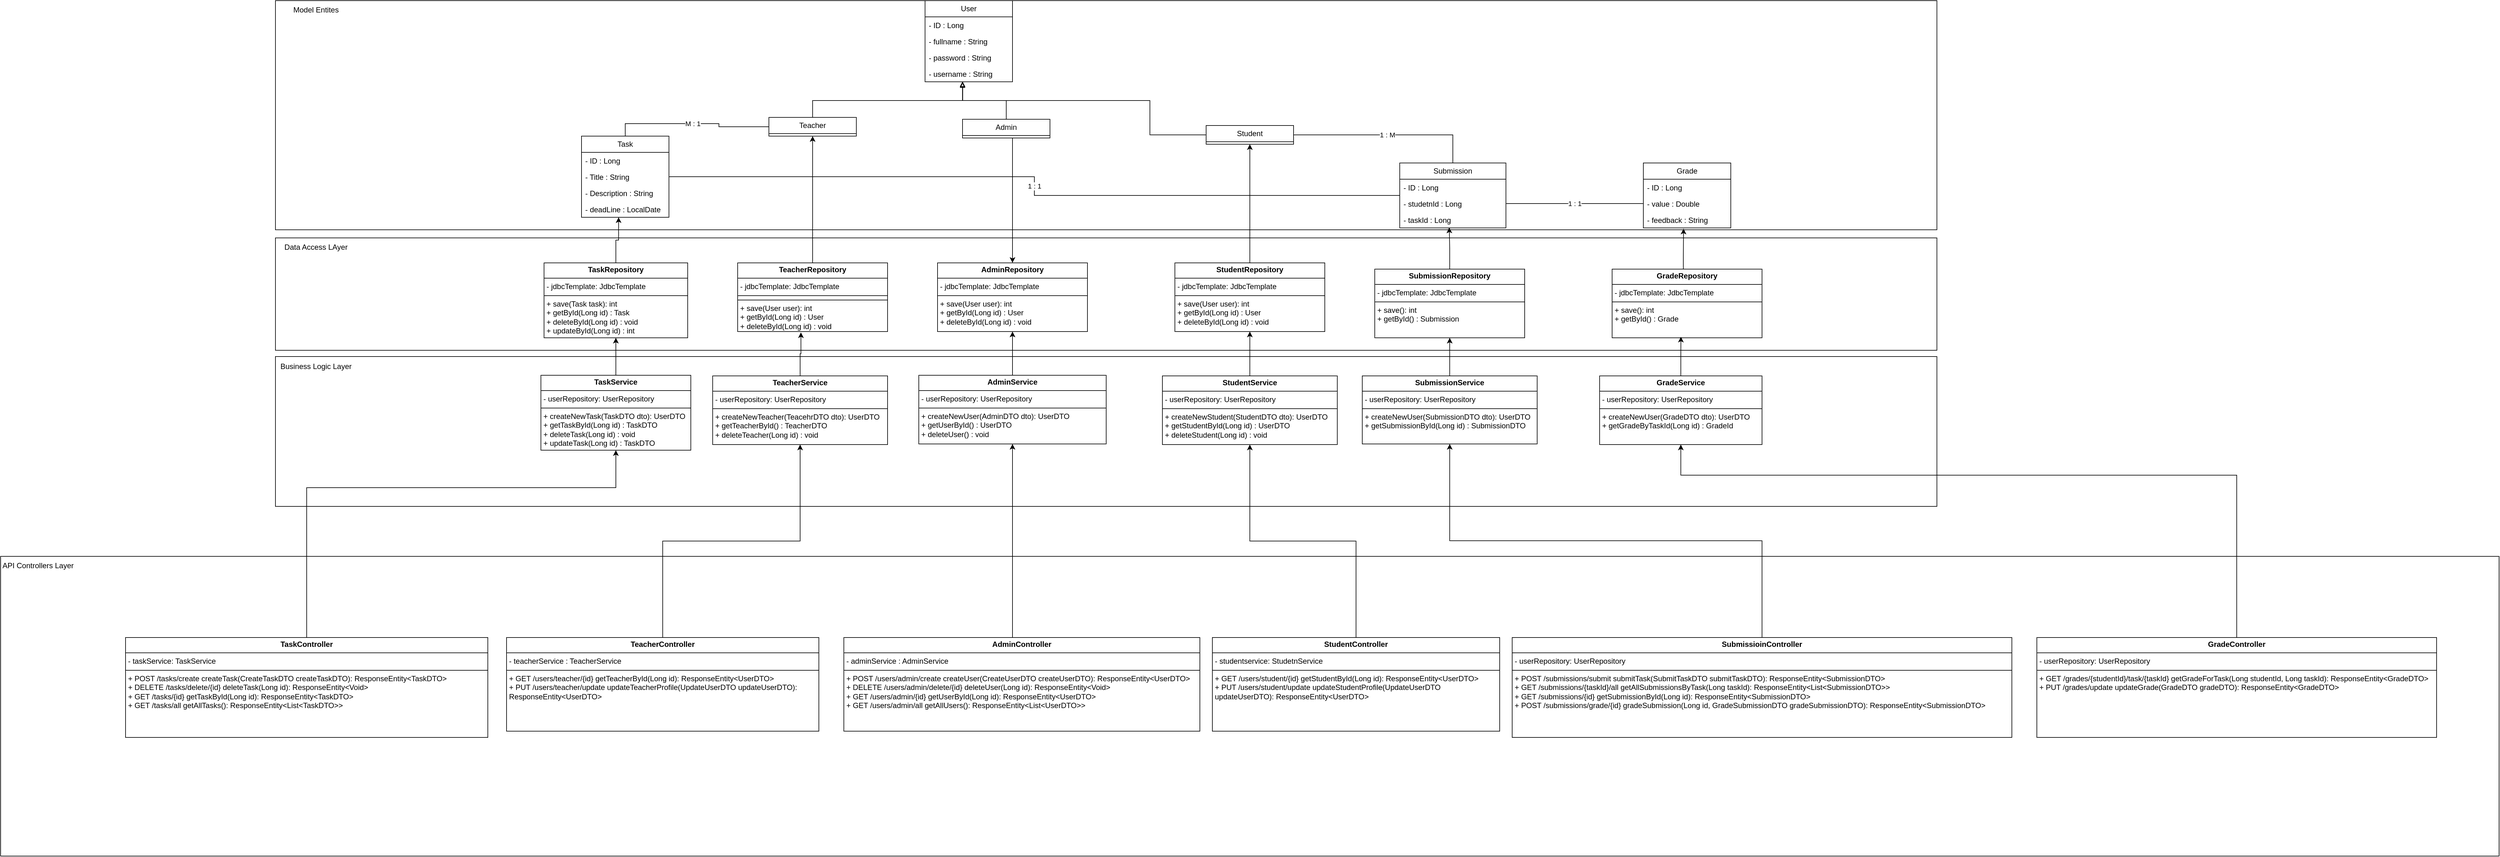 <mxfile version="24.4.6" type="device">
  <diagram name="Page-1" id="7aVOm9FuPQ4cBxVHPrYu">
    <mxGraphModel dx="6100" dy="3760" grid="1" gridSize="10" guides="1" tooltips="1" connect="1" arrows="1" fold="1" page="1" pageScale="1" pageWidth="850" pageHeight="1100" math="0" shadow="0">
      <root>
        <mxCell id="0" />
        <mxCell id="1" parent="0" />
        <mxCell id="jRYcu6NjGh31W-gnmM7E-8" value="" style="rounded=0;whiteSpace=wrap;html=1;" vertex="1" parent="1">
          <mxGeometry x="-650" y="-200" width="2660" height="367" as="geometry" />
        </mxCell>
        <mxCell id="jRYcu6NjGh31W-gnmM7E-5" value="" style="rounded=0;whiteSpace=wrap;html=1;" vertex="1" parent="1">
          <mxGeometry x="-650" y="180" width="2660" height="180" as="geometry" />
        </mxCell>
        <mxCell id="jRYcu6NjGh31W-gnmM7E-3" value="" style="rounded=0;whiteSpace=wrap;html=1;" vertex="1" parent="1">
          <mxGeometry x="-650" y="370" width="2660" height="240" as="geometry" />
        </mxCell>
        <mxCell id="jRYcu6NjGh31W-gnmM7E-1" value="" style="rounded=0;whiteSpace=wrap;html=1;" vertex="1" parent="1">
          <mxGeometry x="-1090" y="690" width="4000" height="480" as="geometry" />
        </mxCell>
        <mxCell id="i3iK6JdbFfUgZx0nCuwP-11" value="User" style="swimlane;fontStyle=0;childLayout=stackLayout;horizontal=1;startSize=26;fillColor=none;horizontalStack=0;resizeParent=1;resizeParentMax=0;resizeLast=0;collapsible=1;marginBottom=0;whiteSpace=wrap;html=1;" parent="1" vertex="1">
          <mxGeometry x="390" y="-200" width="140" height="130" as="geometry" />
        </mxCell>
        <mxCell id="i3iK6JdbFfUgZx0nCuwP-12" value="- ID : Long&lt;span style=&quot;white-space: pre;&quot;&gt;&#x9;&lt;/span&gt;&lt;span style=&quot;white-space: pre;&quot;&gt;&#x9;&lt;/span&gt;" style="text;strokeColor=none;fillColor=none;align=left;verticalAlign=top;spacingLeft=4;spacingRight=4;overflow=hidden;rotatable=0;points=[[0,0.5],[1,0.5]];portConstraint=eastwest;whiteSpace=wrap;html=1;" parent="i3iK6JdbFfUgZx0nCuwP-11" vertex="1">
          <mxGeometry y="26" width="140" height="26" as="geometry" />
        </mxCell>
        <mxCell id="i3iK6JdbFfUgZx0nCuwP-13" value="- fullname : String" style="text;strokeColor=none;fillColor=none;align=left;verticalAlign=top;spacingLeft=4;spacingRight=4;overflow=hidden;rotatable=0;points=[[0,0.5],[1,0.5]];portConstraint=eastwest;whiteSpace=wrap;html=1;" parent="i3iK6JdbFfUgZx0nCuwP-11" vertex="1">
          <mxGeometry y="52" width="140" height="26" as="geometry" />
        </mxCell>
        <mxCell id="i3iK6JdbFfUgZx0nCuwP-14" value="- password : String" style="text;strokeColor=none;fillColor=none;align=left;verticalAlign=top;spacingLeft=4;spacingRight=4;overflow=hidden;rotatable=0;points=[[0,0.5],[1,0.5]];portConstraint=eastwest;whiteSpace=wrap;html=1;" parent="i3iK6JdbFfUgZx0nCuwP-11" vertex="1">
          <mxGeometry y="78" width="140" height="26" as="geometry" />
        </mxCell>
        <mxCell id="i3iK6JdbFfUgZx0nCuwP-15" value="- username : String" style="text;strokeColor=none;fillColor=none;align=left;verticalAlign=top;spacingLeft=4;spacingRight=4;overflow=hidden;rotatable=0;points=[[0,0.5],[1,0.5]];portConstraint=eastwest;whiteSpace=wrap;html=1;" parent="i3iK6JdbFfUgZx0nCuwP-11" vertex="1">
          <mxGeometry y="104" width="140" height="26" as="geometry" />
        </mxCell>
        <mxCell id="i3iK6JdbFfUgZx0nCuwP-33" style="edgeStyle=orthogonalEdgeStyle;rounded=0;orthogonalLoop=1;jettySize=auto;html=1;entryX=0.428;entryY=0.981;entryDx=0;entryDy=0;entryPerimeter=0;endArrow=block;endFill=0;exitX=0.5;exitY=0;exitDx=0;exitDy=0;" parent="1" source="i3iK6JdbFfUgZx0nCuwP-18" target="i3iK6JdbFfUgZx0nCuwP-15" edge="1">
          <mxGeometry relative="1" as="geometry">
            <Array as="points">
              <mxPoint x="210" y="-40" />
              <mxPoint x="450" y="-40" />
            </Array>
          </mxGeometry>
        </mxCell>
        <mxCell id="i3iK6JdbFfUgZx0nCuwP-39" value="M : 1" style="edgeStyle=orthogonalEdgeStyle;rounded=0;orthogonalLoop=1;jettySize=auto;html=1;entryX=0.5;entryY=0;entryDx=0;entryDy=0;endArrow=none;endFill=0;" parent="1" source="i3iK6JdbFfUgZx0nCuwP-18" target="i3iK6JdbFfUgZx0nCuwP-34" edge="1">
          <mxGeometry relative="1" as="geometry" />
        </mxCell>
        <mxCell id="i3iK6JdbFfUgZx0nCuwP-18" value="Teacher" style="swimlane;fontStyle=0;childLayout=stackLayout;horizontal=1;startSize=26;fillColor=none;horizontalStack=0;resizeParent=1;resizeParentMax=0;resizeLast=0;collapsible=1;marginBottom=0;whiteSpace=wrap;html=1;" parent="1" vertex="1">
          <mxGeometry x="140" y="-13" width="140" height="30" as="geometry" />
        </mxCell>
        <mxCell id="i3iK6JdbFfUgZx0nCuwP-32" style="edgeStyle=orthogonalEdgeStyle;rounded=0;orthogonalLoop=1;jettySize=auto;html=1;entryX=0.431;entryY=0.999;entryDx=0;entryDy=0;entryPerimeter=0;endArrow=block;endFill=0;exitX=0.5;exitY=0;exitDx=0;exitDy=0;" parent="1" source="i3iK6JdbFfUgZx0nCuwP-29" target="i3iK6JdbFfUgZx0nCuwP-15" edge="1">
          <mxGeometry relative="1" as="geometry">
            <Array as="points">
              <mxPoint x="520" y="-40" />
              <mxPoint x="450" y="-40" />
            </Array>
          </mxGeometry>
        </mxCell>
        <mxCell id="i3iK6JdbFfUgZx0nCuwP-103" style="edgeStyle=orthogonalEdgeStyle;rounded=0;orthogonalLoop=1;jettySize=auto;html=1;" parent="1" source="i3iK6JdbFfUgZx0nCuwP-29" target="i3iK6JdbFfUgZx0nCuwP-102" edge="1">
          <mxGeometry relative="1" as="geometry">
            <Array as="points">
              <mxPoint x="530" y="60" />
              <mxPoint x="530" y="60" />
            </Array>
          </mxGeometry>
        </mxCell>
        <mxCell id="i3iK6JdbFfUgZx0nCuwP-29" value="Admin" style="swimlane;fontStyle=0;childLayout=stackLayout;horizontal=1;startSize=26;fillColor=none;horizontalStack=0;resizeParent=1;resizeParentMax=0;resizeLast=0;collapsible=1;marginBottom=0;whiteSpace=wrap;html=1;" parent="1" vertex="1">
          <mxGeometry x="450" y="-10" width="140" height="30" as="geometry" />
        </mxCell>
        <mxCell id="i3iK6JdbFfUgZx0nCuwP-31" style="edgeStyle=orthogonalEdgeStyle;rounded=0;orthogonalLoop=1;jettySize=auto;html=1;endArrow=block;endFill=0;" parent="1" source="i3iK6JdbFfUgZx0nCuwP-30" edge="1">
          <mxGeometry relative="1" as="geometry">
            <mxPoint x="450" y="-69" as="targetPoint" />
            <Array as="points">
              <mxPoint x="750" y="-40" />
              <mxPoint x="450" y="-40" />
            </Array>
          </mxGeometry>
        </mxCell>
        <mxCell id="i3iK6JdbFfUgZx0nCuwP-59" value="1 : M" style="edgeStyle=orthogonalEdgeStyle;rounded=0;orthogonalLoop=1;jettySize=auto;html=1;endArrow=none;endFill=0;exitX=0.5;exitY=0;exitDx=0;exitDy=0;entryX=1;entryY=0.5;entryDx=0;entryDy=0;" parent="1" source="i3iK6JdbFfUgZx0nCuwP-54" target="i3iK6JdbFfUgZx0nCuwP-30" edge="1">
          <mxGeometry relative="1" as="geometry" />
        </mxCell>
        <mxCell id="i3iK6JdbFfUgZx0nCuwP-30" value="Student" style="swimlane;fontStyle=0;childLayout=stackLayout;horizontal=1;startSize=26;fillColor=none;horizontalStack=0;resizeParent=1;resizeParentMax=0;resizeLast=0;collapsible=1;marginBottom=0;whiteSpace=wrap;html=1;" parent="1" vertex="1">
          <mxGeometry x="840" width="140" height="30" as="geometry" />
        </mxCell>
        <mxCell id="i3iK6JdbFfUgZx0nCuwP-34" value="Task" style="swimlane;fontStyle=0;childLayout=stackLayout;horizontal=1;startSize=26;fillColor=none;horizontalStack=0;resizeParent=1;resizeParentMax=0;resizeLast=0;collapsible=1;marginBottom=0;whiteSpace=wrap;html=1;" parent="1" vertex="1">
          <mxGeometry x="-160" y="17" width="140" height="130" as="geometry" />
        </mxCell>
        <mxCell id="i3iK6JdbFfUgZx0nCuwP-35" value="- ID : Long&lt;span style=&quot;white-space: pre;&quot;&gt;&#x9;&lt;/span&gt;&lt;span style=&quot;white-space: pre;&quot;&gt;&#x9;&lt;/span&gt;" style="text;strokeColor=none;fillColor=none;align=left;verticalAlign=top;spacingLeft=4;spacingRight=4;overflow=hidden;rotatable=0;points=[[0,0.5],[1,0.5]];portConstraint=eastwest;whiteSpace=wrap;html=1;" parent="i3iK6JdbFfUgZx0nCuwP-34" vertex="1">
          <mxGeometry y="26" width="140" height="26" as="geometry" />
        </mxCell>
        <mxCell id="i3iK6JdbFfUgZx0nCuwP-36" value="- Title : String" style="text;strokeColor=none;fillColor=none;align=left;verticalAlign=top;spacingLeft=4;spacingRight=4;overflow=hidden;rotatable=0;points=[[0,0.5],[1,0.5]];portConstraint=eastwest;whiteSpace=wrap;html=1;" parent="i3iK6JdbFfUgZx0nCuwP-34" vertex="1">
          <mxGeometry y="52" width="140" height="26" as="geometry" />
        </mxCell>
        <mxCell id="i3iK6JdbFfUgZx0nCuwP-37" value="- Description : String" style="text;strokeColor=none;fillColor=none;align=left;verticalAlign=top;spacingLeft=4;spacingRight=4;overflow=hidden;rotatable=0;points=[[0,0.5],[1,0.5]];portConstraint=eastwest;whiteSpace=wrap;html=1;" parent="i3iK6JdbFfUgZx0nCuwP-34" vertex="1">
          <mxGeometry y="78" width="140" height="26" as="geometry" />
        </mxCell>
        <mxCell id="i3iK6JdbFfUgZx0nCuwP-38" value="- deadLine : LocalDate" style="text;strokeColor=none;fillColor=none;align=left;verticalAlign=top;spacingLeft=4;spacingRight=4;overflow=hidden;rotatable=0;points=[[0,0.5],[1,0.5]];portConstraint=eastwest;whiteSpace=wrap;html=1;" parent="i3iK6JdbFfUgZx0nCuwP-34" vertex="1">
          <mxGeometry y="104" width="140" height="26" as="geometry" />
        </mxCell>
        <mxCell id="i3iK6JdbFfUgZx0nCuwP-42" value="Grade" style="swimlane;fontStyle=0;childLayout=stackLayout;horizontal=1;startSize=26;fillColor=none;horizontalStack=0;resizeParent=1;resizeParentMax=0;resizeLast=0;collapsible=1;marginBottom=0;whiteSpace=wrap;html=1;" parent="1" vertex="1">
          <mxGeometry x="1540" y="60" width="140" height="104" as="geometry" />
        </mxCell>
        <mxCell id="i3iK6JdbFfUgZx0nCuwP-43" value="- ID : Long&lt;span style=&quot;white-space: pre;&quot;&gt;&#x9;&lt;/span&gt;&lt;span style=&quot;white-space: pre;&quot;&gt;&#x9;&lt;/span&gt;" style="text;strokeColor=none;fillColor=none;align=left;verticalAlign=top;spacingLeft=4;spacingRight=4;overflow=hidden;rotatable=0;points=[[0,0.5],[1,0.5]];portConstraint=eastwest;whiteSpace=wrap;html=1;" parent="i3iK6JdbFfUgZx0nCuwP-42" vertex="1">
          <mxGeometry y="26" width="140" height="26" as="geometry" />
        </mxCell>
        <mxCell id="i3iK6JdbFfUgZx0nCuwP-44" value="- value : Double" style="text;strokeColor=none;fillColor=none;align=left;verticalAlign=top;spacingLeft=4;spacingRight=4;overflow=hidden;rotatable=0;points=[[0,0.5],[1,0.5]];portConstraint=eastwest;whiteSpace=wrap;html=1;" parent="i3iK6JdbFfUgZx0nCuwP-42" vertex="1">
          <mxGeometry y="52" width="140" height="26" as="geometry" />
        </mxCell>
        <mxCell id="i3iK6JdbFfUgZx0nCuwP-45" value="- feedback : String" style="text;strokeColor=none;fillColor=none;align=left;verticalAlign=top;spacingLeft=4;spacingRight=4;overflow=hidden;rotatable=0;points=[[0,0.5],[1,0.5]];portConstraint=eastwest;whiteSpace=wrap;html=1;" parent="i3iK6JdbFfUgZx0nCuwP-42" vertex="1">
          <mxGeometry y="78" width="140" height="26" as="geometry" />
        </mxCell>
        <mxCell id="i3iK6JdbFfUgZx0nCuwP-54" value="Submission" style="swimlane;fontStyle=0;childLayout=stackLayout;horizontal=1;startSize=26;fillColor=none;horizontalStack=0;resizeParent=1;resizeParentMax=0;resizeLast=0;collapsible=1;marginBottom=0;whiteSpace=wrap;html=1;" parent="1" vertex="1">
          <mxGeometry x="1150" y="60" width="170" height="104" as="geometry" />
        </mxCell>
        <mxCell id="i3iK6JdbFfUgZx0nCuwP-55" value="- ID : Long&lt;span style=&quot;white-space: pre;&quot;&gt;&#x9;&lt;/span&gt;&lt;span style=&quot;white-space: pre;&quot;&gt;&#x9;&lt;/span&gt;" style="text;strokeColor=none;fillColor=none;align=left;verticalAlign=top;spacingLeft=4;spacingRight=4;overflow=hidden;rotatable=0;points=[[0,0.5],[1,0.5]];portConstraint=eastwest;whiteSpace=wrap;html=1;" parent="i3iK6JdbFfUgZx0nCuwP-54" vertex="1">
          <mxGeometry y="26" width="170" height="26" as="geometry" />
        </mxCell>
        <mxCell id="i3iK6JdbFfUgZx0nCuwP-56" value="- studetnId : Long" style="text;strokeColor=none;fillColor=none;align=left;verticalAlign=top;spacingLeft=4;spacingRight=4;overflow=hidden;rotatable=0;points=[[0,0.5],[1,0.5]];portConstraint=eastwest;whiteSpace=wrap;html=1;" parent="i3iK6JdbFfUgZx0nCuwP-54" vertex="1">
          <mxGeometry y="52" width="170" height="26" as="geometry" />
        </mxCell>
        <mxCell id="i3iK6JdbFfUgZx0nCuwP-57" value="- taskId : Long" style="text;strokeColor=none;fillColor=none;align=left;verticalAlign=top;spacingLeft=4;spacingRight=4;overflow=hidden;rotatable=0;points=[[0,0.5],[1,0.5]];portConstraint=eastwest;whiteSpace=wrap;html=1;" parent="i3iK6JdbFfUgZx0nCuwP-54" vertex="1">
          <mxGeometry y="78" width="170" height="26" as="geometry" />
        </mxCell>
        <mxCell id="i3iK6JdbFfUgZx0nCuwP-63" value="1 : 1" style="edgeStyle=orthogonalEdgeStyle;rounded=0;orthogonalLoop=1;jettySize=auto;html=1;entryX=1;entryY=0.5;entryDx=0;entryDy=0;endArrow=none;endFill=0;" parent="1" source="i3iK6JdbFfUgZx0nCuwP-54" target="i3iK6JdbFfUgZx0nCuwP-36" edge="1">
          <mxGeometry relative="1" as="geometry" />
        </mxCell>
        <mxCell id="i3iK6JdbFfUgZx0nCuwP-66" value="1 : 1" style="edgeStyle=orthogonalEdgeStyle;rounded=0;orthogonalLoop=1;jettySize=auto;html=1;endArrow=none;endFill=0;" parent="1" source="i3iK6JdbFfUgZx0nCuwP-44" target="i3iK6JdbFfUgZx0nCuwP-56" edge="1">
          <mxGeometry relative="1" as="geometry" />
        </mxCell>
        <mxCell id="i3iK6JdbFfUgZx0nCuwP-84" value="&lt;p style=&quot;margin:0px;margin-top:4px;text-align:center;&quot;&gt;&lt;b&gt;TaskService&lt;/b&gt;&lt;/p&gt;&lt;hr size=&quot;1&quot; style=&quot;border-style:solid;&quot;&gt;&lt;p style=&quot;margin:0px;margin-left:4px;&quot;&gt;- userRepository: UserRepository&lt;/p&gt;&lt;hr size=&quot;1&quot; style=&quot;border-style:solid;&quot;&gt;&lt;p style=&quot;margin:0px;margin-left:4px;&quot;&gt;+ createNewTask(TaskDTO dto): UserDTO&lt;/p&gt;&lt;p style=&quot;margin:0px;margin-left:4px;&quot;&gt;+ getTaskById(Long id) : TaskDTO&lt;/p&gt;&lt;p style=&quot;margin:0px;margin-left:4px;&quot;&gt;+ deleteTask(Long id) : void&lt;/p&gt;&lt;p style=&quot;margin:0px;margin-left:4px;&quot;&gt;+ updateTask(Long id) : TaskDTO&lt;/p&gt;" style="verticalAlign=top;align=left;overflow=fill;html=1;whiteSpace=wrap;" parent="1" vertex="1">
          <mxGeometry x="-225" y="400" width="240" height="120" as="geometry" />
        </mxCell>
        <mxCell id="i3iK6JdbFfUgZx0nCuwP-98" style="edgeStyle=orthogonalEdgeStyle;rounded=0;orthogonalLoop=1;jettySize=auto;html=1;" parent="1" source="i3iK6JdbFfUgZx0nCuwP-86" target="i3iK6JdbFfUgZx0nCuwP-18" edge="1">
          <mxGeometry relative="1" as="geometry" />
        </mxCell>
        <mxCell id="i3iK6JdbFfUgZx0nCuwP-86" value="&lt;p style=&quot;margin:0px;margin-top:4px;text-align:center;&quot;&gt;&lt;b&gt;TeacherRepository&lt;/b&gt;&lt;/p&gt;&lt;hr size=&quot;1&quot; style=&quot;border-style:solid;&quot;&gt;&lt;p style=&quot;margin:0px;margin-left:4px;&quot;&gt;- jdbcTemplate: JdbcTemplate&lt;/p&gt;&lt;hr size=&quot;1&quot; style=&quot;border-style:solid;&quot;&gt;&lt;hr style=&quot;border-style: solid;&quot; size=&quot;1&quot;&gt;&lt;p style=&quot;margin: 0px 0px 0px 4px;&quot;&gt;+ save(User user): int&lt;/p&gt;&lt;p style=&quot;margin: 0px 0px 0px 4px;&quot;&gt;+ getById(Long id) : User&lt;/p&gt;&lt;p style=&quot;margin: 0px 0px 0px 4px;&quot;&gt;+ deleteById(Long id) : void&lt;/p&gt;" style="verticalAlign=top;align=left;overflow=fill;html=1;whiteSpace=wrap;" parent="1" vertex="1">
          <mxGeometry x="90" y="220" width="240" height="110" as="geometry" />
        </mxCell>
        <mxCell id="i3iK6JdbFfUgZx0nCuwP-99" style="edgeStyle=orthogonalEdgeStyle;rounded=0;orthogonalLoop=1;jettySize=auto;html=1;entryX=0.5;entryY=1;entryDx=0;entryDy=0;" parent="1" source="i3iK6JdbFfUgZx0nCuwP-87" target="i3iK6JdbFfUgZx0nCuwP-30" edge="1">
          <mxGeometry relative="1" as="geometry" />
        </mxCell>
        <mxCell id="i3iK6JdbFfUgZx0nCuwP-87" value="&lt;p style=&quot;margin:0px;margin-top:4px;text-align:center;&quot;&gt;&lt;b&gt;StudentRepository&lt;/b&gt;&lt;/p&gt;&lt;hr size=&quot;1&quot; style=&quot;border-style:solid;&quot;&gt;&lt;p style=&quot;margin:0px;margin-left:4px;&quot;&gt;- jdbcTemplate: JdbcTemplate&lt;/p&gt;&lt;hr style=&quot;border-style: solid;&quot; size=&quot;1&quot;&gt;&lt;p style=&quot;margin: 0px 0px 0px 4px;&quot;&gt;+ save(User user): int&lt;/p&gt;&lt;p style=&quot;margin: 0px 0px 0px 4px;&quot;&gt;+ getById(Long id) : User&lt;/p&gt;&lt;p style=&quot;margin: 0px 0px 0px 4px;&quot;&gt;+ deleteById(Long id) : void&lt;/p&gt;" style="verticalAlign=top;align=left;overflow=fill;html=1;whiteSpace=wrap;" parent="1" vertex="1">
          <mxGeometry x="790" y="220" width="240" height="110" as="geometry" />
        </mxCell>
        <mxCell id="i3iK6JdbFfUgZx0nCuwP-104" style="edgeStyle=orthogonalEdgeStyle;rounded=0;orthogonalLoop=1;jettySize=auto;html=1;exitX=0.5;exitY=0;exitDx=0;exitDy=0;" parent="1" source="i3iK6JdbFfUgZx0nCuwP-84" target="i3iK6JdbFfUgZx0nCuwP-89" edge="1">
          <mxGeometry relative="1" as="geometry" />
        </mxCell>
        <mxCell id="i3iK6JdbFfUgZx0nCuwP-89" value="&lt;p style=&quot;margin:0px;margin-top:4px;text-align:center;&quot;&gt;&lt;b&gt;TaskRepository&lt;/b&gt;&lt;/p&gt;&lt;hr size=&quot;1&quot; style=&quot;border-style:solid;&quot;&gt;&lt;p style=&quot;margin:0px;margin-left:4px;&quot;&gt;- jdbcTemplate: JdbcTemplate&lt;/p&gt;&lt;hr size=&quot;1&quot; style=&quot;border-style:solid;&quot;&gt;&lt;p style=&quot;margin:0px;margin-left:4px;&quot;&gt;+ save(Task task): int&lt;/p&gt;&lt;p style=&quot;margin:0px;margin-left:4px;&quot;&gt;+ getById(Long id) : Task&lt;/p&gt;&lt;p style=&quot;margin:0px;margin-left:4px;&quot;&gt;+ deleteById(Long id) : void&lt;/p&gt;&lt;p style=&quot;margin:0px;margin-left:4px;&quot;&gt;+ updateById(Long id) : int&lt;/p&gt;" style="verticalAlign=top;align=left;overflow=fill;html=1;whiteSpace=wrap;" parent="1" vertex="1">
          <mxGeometry x="-220" y="220" width="230" height="120" as="geometry" />
        </mxCell>
        <mxCell id="i3iK6JdbFfUgZx0nCuwP-101" style="edgeStyle=orthogonalEdgeStyle;rounded=0;orthogonalLoop=1;jettySize=auto;html=1;entryX=0.46;entryY=1.045;entryDx=0;entryDy=0;entryPerimeter=0;" parent="1" source="i3iK6JdbFfUgZx0nCuwP-92" target="i3iK6JdbFfUgZx0nCuwP-45" edge="1">
          <mxGeometry relative="1" as="geometry">
            <Array as="points">
              <mxPoint x="1604" y="210" />
              <mxPoint x="1604" y="210" />
            </Array>
          </mxGeometry>
        </mxCell>
        <mxCell id="i3iK6JdbFfUgZx0nCuwP-92" value="&lt;p style=&quot;margin:0px;margin-top:4px;text-align:center;&quot;&gt;&lt;b&gt;GradeRepository&lt;/b&gt;&lt;/p&gt;&lt;hr size=&quot;1&quot; style=&quot;border-style:solid;&quot;&gt;&lt;p style=&quot;margin:0px;margin-left:4px;&quot;&gt;- jdbcTemplate: JdbcTemplate&lt;/p&gt;&lt;hr size=&quot;1&quot; style=&quot;border-style:solid;&quot;&gt;&lt;p style=&quot;margin:0px;margin-left:4px;&quot;&gt;+ save(): int&lt;/p&gt;&lt;p style=&quot;margin:0px;margin-left:4px;&quot;&gt;+ getById() : Grade&lt;/p&gt;&lt;p style=&quot;margin:0px;margin-left:4px;&quot;&gt;&lt;br&gt;&lt;/p&gt;" style="verticalAlign=top;align=left;overflow=fill;html=1;whiteSpace=wrap;" parent="1" vertex="1">
          <mxGeometry x="1490" y="230" width="240" height="110" as="geometry" />
        </mxCell>
        <mxCell id="i3iK6JdbFfUgZx0nCuwP-100" style="edgeStyle=orthogonalEdgeStyle;rounded=0;orthogonalLoop=1;jettySize=auto;html=1;entryX=0.466;entryY=0.978;entryDx=0;entryDy=0;entryPerimeter=0;" parent="1" source="i3iK6JdbFfUgZx0nCuwP-93" target="i3iK6JdbFfUgZx0nCuwP-57" edge="1">
          <mxGeometry relative="1" as="geometry" />
        </mxCell>
        <mxCell id="i3iK6JdbFfUgZx0nCuwP-93" value="&lt;p style=&quot;margin:0px;margin-top:4px;text-align:center;&quot;&gt;&lt;b&gt;SubmissionRepository&lt;/b&gt;&lt;/p&gt;&lt;hr size=&quot;1&quot; style=&quot;border-style:solid;&quot;&gt;&lt;p style=&quot;margin:0px;margin-left:4px;&quot;&gt;- jdbcTemplate: JdbcTemplate&lt;/p&gt;&lt;hr size=&quot;1&quot; style=&quot;border-style:solid;&quot;&gt;&lt;p style=&quot;margin:0px;margin-left:4px;&quot;&gt;+ save(): int&lt;/p&gt;&lt;p style=&quot;margin:0px;margin-left:4px;&quot;&gt;+ getById() : Submission&lt;/p&gt;&lt;p style=&quot;margin:0px;margin-left:4px;&quot;&gt;&lt;br&gt;&lt;/p&gt;" style="verticalAlign=top;align=left;overflow=fill;html=1;whiteSpace=wrap;" parent="1" vertex="1">
          <mxGeometry x="1110" y="230" width="240" height="110" as="geometry" />
        </mxCell>
        <mxCell id="i3iK6JdbFfUgZx0nCuwP-97" style="edgeStyle=orthogonalEdgeStyle;rounded=0;orthogonalLoop=1;jettySize=auto;html=1;entryX=0.424;entryY=0.998;entryDx=0;entryDy=0;entryPerimeter=0;" parent="1" source="i3iK6JdbFfUgZx0nCuwP-89" target="i3iK6JdbFfUgZx0nCuwP-38" edge="1">
          <mxGeometry relative="1" as="geometry" />
        </mxCell>
        <mxCell id="i3iK6JdbFfUgZx0nCuwP-102" value="&lt;p style=&quot;margin:0px;margin-top:4px;text-align:center;&quot;&gt;&lt;b&gt;AdminRepository&lt;/b&gt;&lt;/p&gt;&lt;hr size=&quot;1&quot; style=&quot;border-style:solid;&quot;&gt;&lt;p style=&quot;margin:0px;margin-left:4px;&quot;&gt;- jdbcTemplate: JdbcTemplate&lt;/p&gt;&lt;hr style=&quot;border-style: solid;&quot; size=&quot;1&quot;&gt;&lt;p style=&quot;margin: 0px 0px 0px 4px;&quot;&gt;+ save(User user): int&lt;/p&gt;&lt;p style=&quot;margin: 0px 0px 0px 4px;&quot;&gt;+ getById(Long id) : User&lt;/p&gt;&lt;p style=&quot;margin: 0px 0px 0px 4px;&quot;&gt;+ deleteById(Long id) : void&lt;/p&gt;" style="verticalAlign=top;align=left;overflow=fill;html=1;whiteSpace=wrap;" parent="1" vertex="1">
          <mxGeometry x="410" y="220" width="240" height="110" as="geometry" />
        </mxCell>
        <mxCell id="i3iK6JdbFfUgZx0nCuwP-105" value="&lt;p style=&quot;margin:0px;margin-top:4px;text-align:center;&quot;&gt;&lt;b&gt;TeacherService&lt;/b&gt;&lt;/p&gt;&lt;hr size=&quot;1&quot; style=&quot;border-style:solid;&quot;&gt;&lt;p style=&quot;margin:0px;margin-left:4px;&quot;&gt;- userRepository: UserRepository&lt;/p&gt;&lt;hr size=&quot;1&quot; style=&quot;border-style:solid;&quot;&gt;&lt;p style=&quot;margin:0px;margin-left:4px;&quot;&gt;+ createNewTeacher(TeacehrDTO dto): UserDTO&lt;/p&gt;&lt;p style=&quot;margin:0px;margin-left:4px;&quot;&gt;+ getTeacherById() : TeacherDTO&lt;/p&gt;&lt;p style=&quot;margin:0px;margin-left:4px;&quot;&gt;+ deleteTeacher(Long id) : void&lt;/p&gt;" style="verticalAlign=top;align=left;overflow=fill;html=1;whiteSpace=wrap;" parent="1" vertex="1">
          <mxGeometry x="50" y="401" width="280" height="110" as="geometry" />
        </mxCell>
        <mxCell id="i3iK6JdbFfUgZx0nCuwP-111" style="edgeStyle=orthogonalEdgeStyle;rounded=0;orthogonalLoop=1;jettySize=auto;html=1;entryX=0.5;entryY=1;entryDx=0;entryDy=0;" parent="1" source="i3iK6JdbFfUgZx0nCuwP-106" target="i3iK6JdbFfUgZx0nCuwP-102" edge="1">
          <mxGeometry relative="1" as="geometry" />
        </mxCell>
        <mxCell id="i3iK6JdbFfUgZx0nCuwP-106" value="&lt;p style=&quot;margin:0px;margin-top:4px;text-align:center;&quot;&gt;&lt;b&gt;AdminService&lt;/b&gt;&lt;/p&gt;&lt;hr size=&quot;1&quot; style=&quot;border-style:solid;&quot;&gt;&lt;p style=&quot;margin:0px;margin-left:4px;&quot;&gt;- userRepository: UserRepository&lt;/p&gt;&lt;hr size=&quot;1&quot; style=&quot;border-style:solid;&quot;&gt;&lt;p style=&quot;margin:0px;margin-left:4px;&quot;&gt;+ createNewUser(AdminDTO dto): UserDTO&lt;/p&gt;&lt;p style=&quot;margin:0px;margin-left:4px;&quot;&gt;+ getUserById() : UserDTO&lt;/p&gt;&lt;p style=&quot;margin:0px;margin-left:4px;&quot;&gt;+ deleteUser() : void&lt;/p&gt;" style="verticalAlign=top;align=left;overflow=fill;html=1;whiteSpace=wrap;" parent="1" vertex="1">
          <mxGeometry x="380" y="400" width="300" height="110" as="geometry" />
        </mxCell>
        <mxCell id="i3iK6JdbFfUgZx0nCuwP-112" style="edgeStyle=orthogonalEdgeStyle;rounded=0;orthogonalLoop=1;jettySize=auto;html=1;entryX=0.5;entryY=1;entryDx=0;entryDy=0;" parent="1" source="i3iK6JdbFfUgZx0nCuwP-107" target="i3iK6JdbFfUgZx0nCuwP-87" edge="1">
          <mxGeometry relative="1" as="geometry" />
        </mxCell>
        <mxCell id="i3iK6JdbFfUgZx0nCuwP-107" value="&lt;p style=&quot;margin:0px;margin-top:4px;text-align:center;&quot;&gt;&lt;b&gt;StudentService&lt;/b&gt;&lt;/p&gt;&lt;hr size=&quot;1&quot; style=&quot;border-style:solid;&quot;&gt;&lt;p style=&quot;margin:0px;margin-left:4px;&quot;&gt;- userRepository: UserRepository&lt;/p&gt;&lt;hr size=&quot;1&quot; style=&quot;border-style:solid;&quot;&gt;&lt;p style=&quot;margin:0px;margin-left:4px;&quot;&gt;+ createNewStudent(StudentDTO dto): UserDTO&lt;/p&gt;&lt;p style=&quot;margin:0px;margin-left:4px;&quot;&gt;+ getStudentById(Long id) : UserDTO&lt;/p&gt;&lt;p style=&quot;margin:0px;margin-left:4px;&quot;&gt;+ deleteStudent(Long id) : void&lt;/p&gt;" style="verticalAlign=top;align=left;overflow=fill;html=1;whiteSpace=wrap;" parent="1" vertex="1">
          <mxGeometry x="770" y="401" width="280" height="110" as="geometry" />
        </mxCell>
        <mxCell id="i3iK6JdbFfUgZx0nCuwP-108" value="&lt;p style=&quot;margin:0px;margin-top:4px;text-align:center;&quot;&gt;&lt;b&gt;GradeService&lt;/b&gt;&lt;/p&gt;&lt;hr size=&quot;1&quot; style=&quot;border-style:solid;&quot;&gt;&lt;p style=&quot;margin:0px;margin-left:4px;&quot;&gt;- userRepository: UserRepository&lt;/p&gt;&lt;hr size=&quot;1&quot; style=&quot;border-style:solid;&quot;&gt;&lt;p style=&quot;margin:0px;margin-left:4px;&quot;&gt;+ createNewUser(GradeDTO dto): UserDTO&lt;/p&gt;&lt;p style=&quot;margin:0px;margin-left:4px;&quot;&gt;+ getGradeByTaskId(Long id) : GradeId&lt;/p&gt;&lt;p style=&quot;margin:0px;margin-left:4px;&quot;&gt;&lt;br&gt;&lt;/p&gt;" style="verticalAlign=top;align=left;overflow=fill;html=1;whiteSpace=wrap;" parent="1" vertex="1">
          <mxGeometry x="1470" y="401" width="260" height="110" as="geometry" />
        </mxCell>
        <mxCell id="i3iK6JdbFfUgZx0nCuwP-109" value="&lt;p style=&quot;margin:0px;margin-top:4px;text-align:center;&quot;&gt;&lt;b&gt;SubmissionService&lt;/b&gt;&lt;/p&gt;&lt;hr size=&quot;1&quot; style=&quot;border-style:solid;&quot;&gt;&lt;p style=&quot;margin:0px;margin-left:4px;&quot;&gt;- userRepository: UserRepository&lt;/p&gt;&lt;hr size=&quot;1&quot; style=&quot;border-style:solid;&quot;&gt;&lt;p style=&quot;margin:0px;margin-left:4px;&quot;&gt;+ createNewUser(SubmissionDTO dto): UserDTO&lt;/p&gt;&lt;p style=&quot;margin:0px;margin-left:4px;&quot;&gt;+ getSubmissionById(Long id) : SubmissionDTO&lt;/p&gt;&lt;p style=&quot;margin:0px;margin-left:4px;&quot;&gt;&lt;br&gt;&lt;/p&gt;" style="verticalAlign=top;align=left;overflow=fill;html=1;whiteSpace=wrap;" parent="1" vertex="1">
          <mxGeometry x="1090" y="401" width="280" height="109" as="geometry" />
        </mxCell>
        <mxCell id="i3iK6JdbFfUgZx0nCuwP-110" style="edgeStyle=orthogonalEdgeStyle;rounded=0;orthogonalLoop=1;jettySize=auto;html=1;entryX=0.422;entryY=1.012;entryDx=0;entryDy=0;entryPerimeter=0;" parent="1" source="i3iK6JdbFfUgZx0nCuwP-105" target="i3iK6JdbFfUgZx0nCuwP-86" edge="1">
          <mxGeometry relative="1" as="geometry" />
        </mxCell>
        <mxCell id="i3iK6JdbFfUgZx0nCuwP-113" style="edgeStyle=orthogonalEdgeStyle;rounded=0;orthogonalLoop=1;jettySize=auto;html=1;entryX=0.5;entryY=1;entryDx=0;entryDy=0;" parent="1" source="i3iK6JdbFfUgZx0nCuwP-109" target="i3iK6JdbFfUgZx0nCuwP-93" edge="1">
          <mxGeometry relative="1" as="geometry" />
        </mxCell>
        <mxCell id="i3iK6JdbFfUgZx0nCuwP-114" style="edgeStyle=orthogonalEdgeStyle;rounded=0;orthogonalLoop=1;jettySize=auto;html=1;entryX=0.459;entryY=0.985;entryDx=0;entryDy=0;entryPerimeter=0;" parent="1" source="i3iK6JdbFfUgZx0nCuwP-108" target="i3iK6JdbFfUgZx0nCuwP-92" edge="1">
          <mxGeometry relative="1" as="geometry" />
        </mxCell>
        <mxCell id="i3iK6JdbFfUgZx0nCuwP-125" style="edgeStyle=orthogonalEdgeStyle;rounded=0;orthogonalLoop=1;jettySize=auto;html=1;entryX=0.5;entryY=1;entryDx=0;entryDy=0;" parent="1" source="i3iK6JdbFfUgZx0nCuwP-116" target="i3iK6JdbFfUgZx0nCuwP-84" edge="1">
          <mxGeometry relative="1" as="geometry">
            <Array as="points">
              <mxPoint x="-600" y="580" />
              <mxPoint x="-105" y="580" />
            </Array>
          </mxGeometry>
        </mxCell>
        <mxCell id="i3iK6JdbFfUgZx0nCuwP-116" value="&lt;p style=&quot;margin:0px;margin-top:4px;text-align:center;&quot;&gt;&lt;b&gt;TaskController&lt;/b&gt;&lt;/p&gt;&lt;hr size=&quot;1&quot; style=&quot;border-style:solid;&quot;&gt;&lt;p style=&quot;margin:0px;margin-left:4px;&quot;&gt;- taskService: TaskService&lt;/p&gt;&lt;hr size=&quot;1&quot; style=&quot;border-style:solid;&quot;&gt;&lt;p style=&quot;margin:0px;margin-left:4px;&quot;&gt;+ POST /tasks/create createTask(CreateTaskDTO createTaskDTO): ResponseEntity&amp;lt;TaskDTO&amp;gt;&lt;/p&gt;&lt;p style=&quot;margin:0px;margin-left:4px;&quot;&gt;+ DELETE /tasks/delete/{id} deleteTask(Long id): ResponseEntity&amp;lt;Void&amp;gt;&lt;/p&gt;&lt;p style=&quot;margin:0px;margin-left:4px;&quot;&gt;+ GET /tasks/{id} getTaskById(Long id): ResponseEntity&amp;lt;TaskDTO&amp;gt;&lt;/p&gt;&lt;p style=&quot;margin:0px;margin-left:4px;&quot;&gt;+ GET /tasks/all getAllTasks(): ResponseEntity&amp;lt;List&amp;lt;TaskDTO&amp;gt;&amp;gt;&lt;/p&gt;&lt;div&gt;&lt;br&gt;&lt;/div&gt;" style="verticalAlign=top;align=left;overflow=fill;html=1;whiteSpace=wrap;" parent="1" vertex="1">
          <mxGeometry x="-890" y="820" width="580" height="160" as="geometry" />
        </mxCell>
        <mxCell id="i3iK6JdbFfUgZx0nCuwP-126" style="edgeStyle=orthogonalEdgeStyle;rounded=0;orthogonalLoop=1;jettySize=auto;html=1;entryX=0.5;entryY=1;entryDx=0;entryDy=0;" parent="1" source="i3iK6JdbFfUgZx0nCuwP-117" target="i3iK6JdbFfUgZx0nCuwP-105" edge="1">
          <mxGeometry relative="1" as="geometry" />
        </mxCell>
        <mxCell id="i3iK6JdbFfUgZx0nCuwP-117" value="&lt;p style=&quot;margin:0px;margin-top:4px;text-align:center;&quot;&gt;&lt;b&gt;TeacherController&lt;/b&gt;&lt;/p&gt;&lt;hr size=&quot;1&quot; style=&quot;border-style:solid;&quot;&gt;&lt;p style=&quot;margin:0px;margin-left:4px;&quot;&gt;- teacherService : TeacherService&lt;/p&gt;&lt;hr size=&quot;1&quot; style=&quot;border-style:solid;&quot;&gt;&lt;p style=&quot;margin:0px;margin-left:4px;&quot;&gt;+ GET /users/teacher/{id} getTeacherById(Long id): ResponseEntity&amp;lt;UserDTO&amp;gt;&lt;/p&gt;&lt;p style=&quot;margin:0px;margin-left:4px;&quot;&gt;+ PUT /users/teacher/update updateTeacherProfile(UpdateUserDTO updateUserDTO): ResponseEntity&amp;lt;UserDTO&amp;gt;&lt;/p&gt;&lt;div&gt;&lt;br&gt;&lt;/div&gt;" style="verticalAlign=top;align=left;overflow=fill;html=1;whiteSpace=wrap;" parent="1" vertex="1">
          <mxGeometry x="-280" y="820" width="500" height="150" as="geometry" />
        </mxCell>
        <mxCell id="i3iK6JdbFfUgZx0nCuwP-130" style="edgeStyle=orthogonalEdgeStyle;rounded=0;orthogonalLoop=1;jettySize=auto;html=1;entryX=0.5;entryY=1;entryDx=0;entryDy=0;" parent="1" source="i3iK6JdbFfUgZx0nCuwP-118" target="i3iK6JdbFfUgZx0nCuwP-107" edge="1">
          <mxGeometry relative="1" as="geometry" />
        </mxCell>
        <mxCell id="i3iK6JdbFfUgZx0nCuwP-118" value="&lt;p style=&quot;margin:0px;margin-top:4px;text-align:center;&quot;&gt;&lt;b&gt;StudentController&lt;/b&gt;&lt;/p&gt;&lt;hr size=&quot;1&quot; style=&quot;border-style:solid;&quot;&gt;&lt;p style=&quot;margin:0px;margin-left:4px;&quot;&gt;- studentservice: StudetnService&lt;/p&gt;&lt;hr size=&quot;1&quot; style=&quot;border-style:solid;&quot;&gt;&lt;p style=&quot;margin:0px;margin-left:4px;&quot;&gt;+ GET /users/student/{id} getStudentById(Long id): ResponseEntity&amp;lt;UserDTO&amp;gt;&lt;/p&gt;&lt;p style=&quot;margin:0px;margin-left:4px;&quot;&gt;+ PUT /users/student/update updateStudentProfile(UpdateUserDTO updateUserDTO): ResponseEntity&amp;lt;UserDTO&amp;gt;&lt;/p&gt;&lt;div&gt;&lt;br&gt;&lt;/div&gt;" style="verticalAlign=top;align=left;overflow=fill;html=1;whiteSpace=wrap;" parent="1" vertex="1">
          <mxGeometry x="850" y="820" width="460" height="150" as="geometry" />
        </mxCell>
        <mxCell id="i3iK6JdbFfUgZx0nCuwP-123" style="edgeStyle=orthogonalEdgeStyle;rounded=0;orthogonalLoop=1;jettySize=auto;html=1;entryX=0.5;entryY=1;entryDx=0;entryDy=0;" parent="1" source="i3iK6JdbFfUgZx0nCuwP-119" target="i3iK6JdbFfUgZx0nCuwP-106" edge="1">
          <mxGeometry relative="1" as="geometry">
            <Array as="points">
              <mxPoint x="530" y="750" />
              <mxPoint x="530" y="750" />
            </Array>
          </mxGeometry>
        </mxCell>
        <mxCell id="i3iK6JdbFfUgZx0nCuwP-119" value="&lt;p style=&quot;margin:0px;margin-top:4px;text-align:center;&quot;&gt;&lt;b&gt;AdminController&lt;/b&gt;&lt;/p&gt;&lt;hr size=&quot;1&quot; style=&quot;border-style:solid;&quot;&gt;&lt;p style=&quot;margin:0px;margin-left:4px;&quot;&gt;-&amp;nbsp;&lt;span style=&quot;background-color: initial;&quot;&gt;adminService : AdminService&lt;/span&gt;&lt;/p&gt;&lt;hr size=&quot;1&quot; style=&quot;border-style:solid;&quot;&gt;&lt;p style=&quot;margin:0px;margin-left:4px;&quot;&gt;+ POST /users/admin/create createUser(CreateUserDTO createUserDTO): ResponseEntity&amp;lt;UserDTO&amp;gt;&lt;/p&gt;&lt;p style=&quot;margin:0px;margin-left:4px;&quot;&gt;+ DELETE /users/admin/delete/{id} deleteUser(Long id): ResponseEntity&amp;lt;Void&amp;gt;&lt;/p&gt;&lt;p style=&quot;margin:0px;margin-left:4px;&quot;&gt;+ GET /users/admin/{id} getUserById(Long id): ResponseEntity&amp;lt;UserDTO&amp;gt;&lt;/p&gt;&lt;p style=&quot;margin:0px;margin-left:4px;&quot;&gt;+ GET /users/admin/all getAllUsers(): ResponseEntity&amp;lt;List&amp;lt;UserDTO&amp;gt;&amp;gt;&lt;/p&gt;&lt;div&gt;&lt;br&gt;&lt;/div&gt;" style="verticalAlign=top;align=left;overflow=fill;html=1;whiteSpace=wrap;" parent="1" vertex="1">
          <mxGeometry x="260" y="820" width="570" height="150" as="geometry" />
        </mxCell>
        <mxCell id="i3iK6JdbFfUgZx0nCuwP-129" style="edgeStyle=orthogonalEdgeStyle;rounded=0;orthogonalLoop=1;jettySize=auto;html=1;entryX=0.5;entryY=1;entryDx=0;entryDy=0;" parent="1" source="i3iK6JdbFfUgZx0nCuwP-120" target="i3iK6JdbFfUgZx0nCuwP-109" edge="1">
          <mxGeometry relative="1" as="geometry" />
        </mxCell>
        <mxCell id="i3iK6JdbFfUgZx0nCuwP-120" value="&lt;p style=&quot;margin:0px;margin-top:4px;text-align:center;&quot;&gt;&lt;b&gt;SubmissioinController&lt;/b&gt;&lt;/p&gt;&lt;hr size=&quot;1&quot; style=&quot;border-style:solid;&quot;&gt;&lt;p style=&quot;margin:0px;margin-left:4px;&quot;&gt;- userRepository: UserRepository&lt;/p&gt;&lt;hr size=&quot;1&quot; style=&quot;border-style:solid;&quot;&gt;&lt;p style=&quot;margin:0px;margin-left:4px;&quot;&gt;+ POST /submissions/submit submitTask(SubmitTaskDTO submitTaskDTO): ResponseEntity&amp;lt;SubmissionDTO&amp;gt;&lt;/p&gt;&lt;p style=&quot;margin:0px;margin-left:4px;&quot;&gt;+ GET /submissions/{taskId}/all getAllSubmissionsByTask(Long taskId): ResponseEntity&amp;lt;List&amp;lt;SubmissionDTO&amp;gt;&amp;gt;&lt;/p&gt;&lt;p style=&quot;margin:0px;margin-left:4px;&quot;&gt;+ GET /submissions/{id} getSubmissionById(Long id): ResponseEntity&amp;lt;SubmissionDTO&amp;gt;&lt;/p&gt;&lt;p style=&quot;margin:0px;margin-left:4px;&quot;&gt;+ POST /submissions/grade/{id} gradeSubmission(Long id, GradeSubmissionDTO gradeSubmissionDTO): ResponseEntity&amp;lt;SubmissionDTO&amp;gt;&lt;/p&gt;&lt;div&gt;&lt;br&gt;&lt;/div&gt;" style="verticalAlign=top;align=left;overflow=fill;html=1;whiteSpace=wrap;" parent="1" vertex="1">
          <mxGeometry x="1330" y="820" width="800" height="160" as="geometry" />
        </mxCell>
        <mxCell id="i3iK6JdbFfUgZx0nCuwP-127" style="edgeStyle=orthogonalEdgeStyle;rounded=0;orthogonalLoop=1;jettySize=auto;html=1;entryX=0.5;entryY=1;entryDx=0;entryDy=0;exitX=0.5;exitY=0;exitDx=0;exitDy=0;" parent="1" source="i3iK6JdbFfUgZx0nCuwP-121" target="i3iK6JdbFfUgZx0nCuwP-108" edge="1">
          <mxGeometry relative="1" as="geometry">
            <Array as="points">
              <mxPoint x="2490" y="560" />
              <mxPoint x="1600" y="560" />
            </Array>
          </mxGeometry>
        </mxCell>
        <mxCell id="i3iK6JdbFfUgZx0nCuwP-121" value="&lt;p style=&quot;margin:0px;margin-top:4px;text-align:center;&quot;&gt;&lt;b&gt;GradeController&lt;/b&gt;&lt;/p&gt;&lt;hr size=&quot;1&quot; style=&quot;border-style:solid;&quot;&gt;&lt;p style=&quot;margin:0px;margin-left:4px;&quot;&gt;- userRepository: UserRepository&lt;/p&gt;&lt;hr size=&quot;1&quot; style=&quot;border-style:solid;&quot;&gt;&lt;p style=&quot;margin:0px;margin-left:4px;&quot;&gt;+ GET /grades/{studentId}/task/{taskId} getGradeForTask(Long studentId, Long taskId): ResponseEntity&amp;lt;GradeDTO&amp;gt;&lt;/p&gt;&lt;p style=&quot;margin:0px;margin-left:4px;&quot;&gt;+ PUT /grades/update updateGrade(GradeDTO gradeDTO): ResponseEntity&amp;lt;GradeDTO&amp;gt;&lt;/p&gt;&lt;div&gt;&lt;br&gt;&lt;/div&gt;" style="verticalAlign=top;align=left;overflow=fill;html=1;whiteSpace=wrap;" parent="1" vertex="1">
          <mxGeometry x="2170" y="820" width="640" height="160" as="geometry" />
        </mxCell>
        <mxCell id="jRYcu6NjGh31W-gnmM7E-2" value="API Controllers Layer" style="text;html=1;align=center;verticalAlign=middle;whiteSpace=wrap;rounded=0;" vertex="1" parent="1">
          <mxGeometry x="-1090" y="690" width="120" height="30" as="geometry" />
        </mxCell>
        <mxCell id="jRYcu6NjGh31W-gnmM7E-4" value="Business Logic Layer" style="text;html=1;align=center;verticalAlign=middle;whiteSpace=wrap;rounded=0;" vertex="1" parent="1">
          <mxGeometry x="-650" y="371" width="130" height="30" as="geometry" />
        </mxCell>
        <mxCell id="jRYcu6NjGh31W-gnmM7E-7" value="Data Access LAyer" style="text;html=1;align=center;verticalAlign=middle;whiteSpace=wrap;rounded=0;" vertex="1" parent="1">
          <mxGeometry x="-650" y="180" width="130" height="30" as="geometry" />
        </mxCell>
        <mxCell id="jRYcu6NjGh31W-gnmM7E-9" value="Model Entites" style="text;html=1;align=center;verticalAlign=middle;whiteSpace=wrap;rounded=0;" vertex="1" parent="1">
          <mxGeometry x="-650" y="-200" width="130" height="30" as="geometry" />
        </mxCell>
      </root>
    </mxGraphModel>
  </diagram>
</mxfile>
